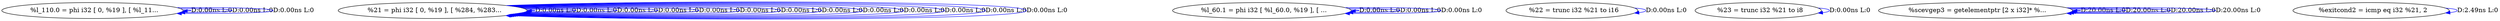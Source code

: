 digraph {
Node0x40d38c0[label="  %l_110.0 = phi i32 [ 0, %19 ], [ %l_11..."];
Node0x40d38c0 -> Node0x40d38c0[label="D:0.00ns L:0",color=blue];
Node0x40d38c0 -> Node0x40d38c0[label="D:0.00ns L:0",color=blue];
Node0x40d38c0 -> Node0x40d38c0[label="D:0.00ns L:0",color=blue];
Node0x40d39a0[label="  %21 = phi i32 [ 0, %19 ], [ %284, %283..."];
Node0x40d39a0 -> Node0x40d39a0[label="D:0.00ns L:0",color=blue];
Node0x40d39a0 -> Node0x40d39a0[label="D:0.00ns L:0",color=blue];
Node0x40d39a0 -> Node0x40d39a0[label="D:0.00ns L:0",color=blue];
Node0x40d39a0 -> Node0x40d39a0[label="D:0.00ns L:0",color=blue];
Node0x40d39a0 -> Node0x40d39a0[label="D:0.00ns L:0",color=blue];
Node0x40d39a0 -> Node0x40d39a0[label="D:0.00ns L:0",color=blue];
Node0x40d39a0 -> Node0x40d39a0[label="D:0.00ns L:0",color=blue];
Node0x40d39a0 -> Node0x40d39a0[label="D:0.00ns L:0",color=blue];
Node0x40d39a0 -> Node0x40d39a0[label="D:0.00ns L:0",color=blue];
Node0x40d39a0 -> Node0x40d39a0[label="D:0.00ns L:0",color=blue];
Node0x40d39a0 -> Node0x40d39a0[label="D:0.00ns L:0",color=blue];
Node0x40d39a0 -> Node0x40d39a0[label="D:0.00ns L:0",color=blue];
Node0x40d39a0 -> Node0x40d39a0[label="D:0.00ns L:0",color=blue];
Node0x40d3a80[label="  %l_60.1 = phi i32 [ %l_60.0, %19 ], [ ..."];
Node0x40d3a80 -> Node0x40d3a80[label="D:0.00ns L:0",color=blue];
Node0x40d3a80 -> Node0x40d3a80[label="D:0.00ns L:0",color=blue];
Node0x40d3a80 -> Node0x40d3a80[label="D:0.00ns L:0",color=blue];
Node0x40d3b60[label="  %22 = trunc i32 %21 to i16"];
Node0x40d3b60 -> Node0x40d3b60[label="D:0.00ns L:0",color=blue];
Node0x40d3c40[label="  %23 = trunc i32 %21 to i8"];
Node0x40d3c40 -> Node0x40d3c40[label="D:0.00ns L:0",color=blue];
Node0x40d3d20[label="  %scevgep3 = getelementptr [2 x i32]* %..."];
Node0x40d3d20 -> Node0x40d3d20[label="D:20.00ns L:0",color=blue];
Node0x40d3d20 -> Node0x40d3d20[label="D:20.00ns L:0",color=blue];
Node0x40d3d20 -> Node0x40d3d20[label="D:20.00ns L:0",color=blue];
Node0x40d3d20 -> Node0x40d3d20[label="D:20.00ns L:0",color=blue];
Node0x40d3e00[label="  %exitcond2 = icmp eq i32 %21, 2"];
Node0x40d3e00 -> Node0x40d3e00[label="D:2.49ns L:0",color=blue];
}
